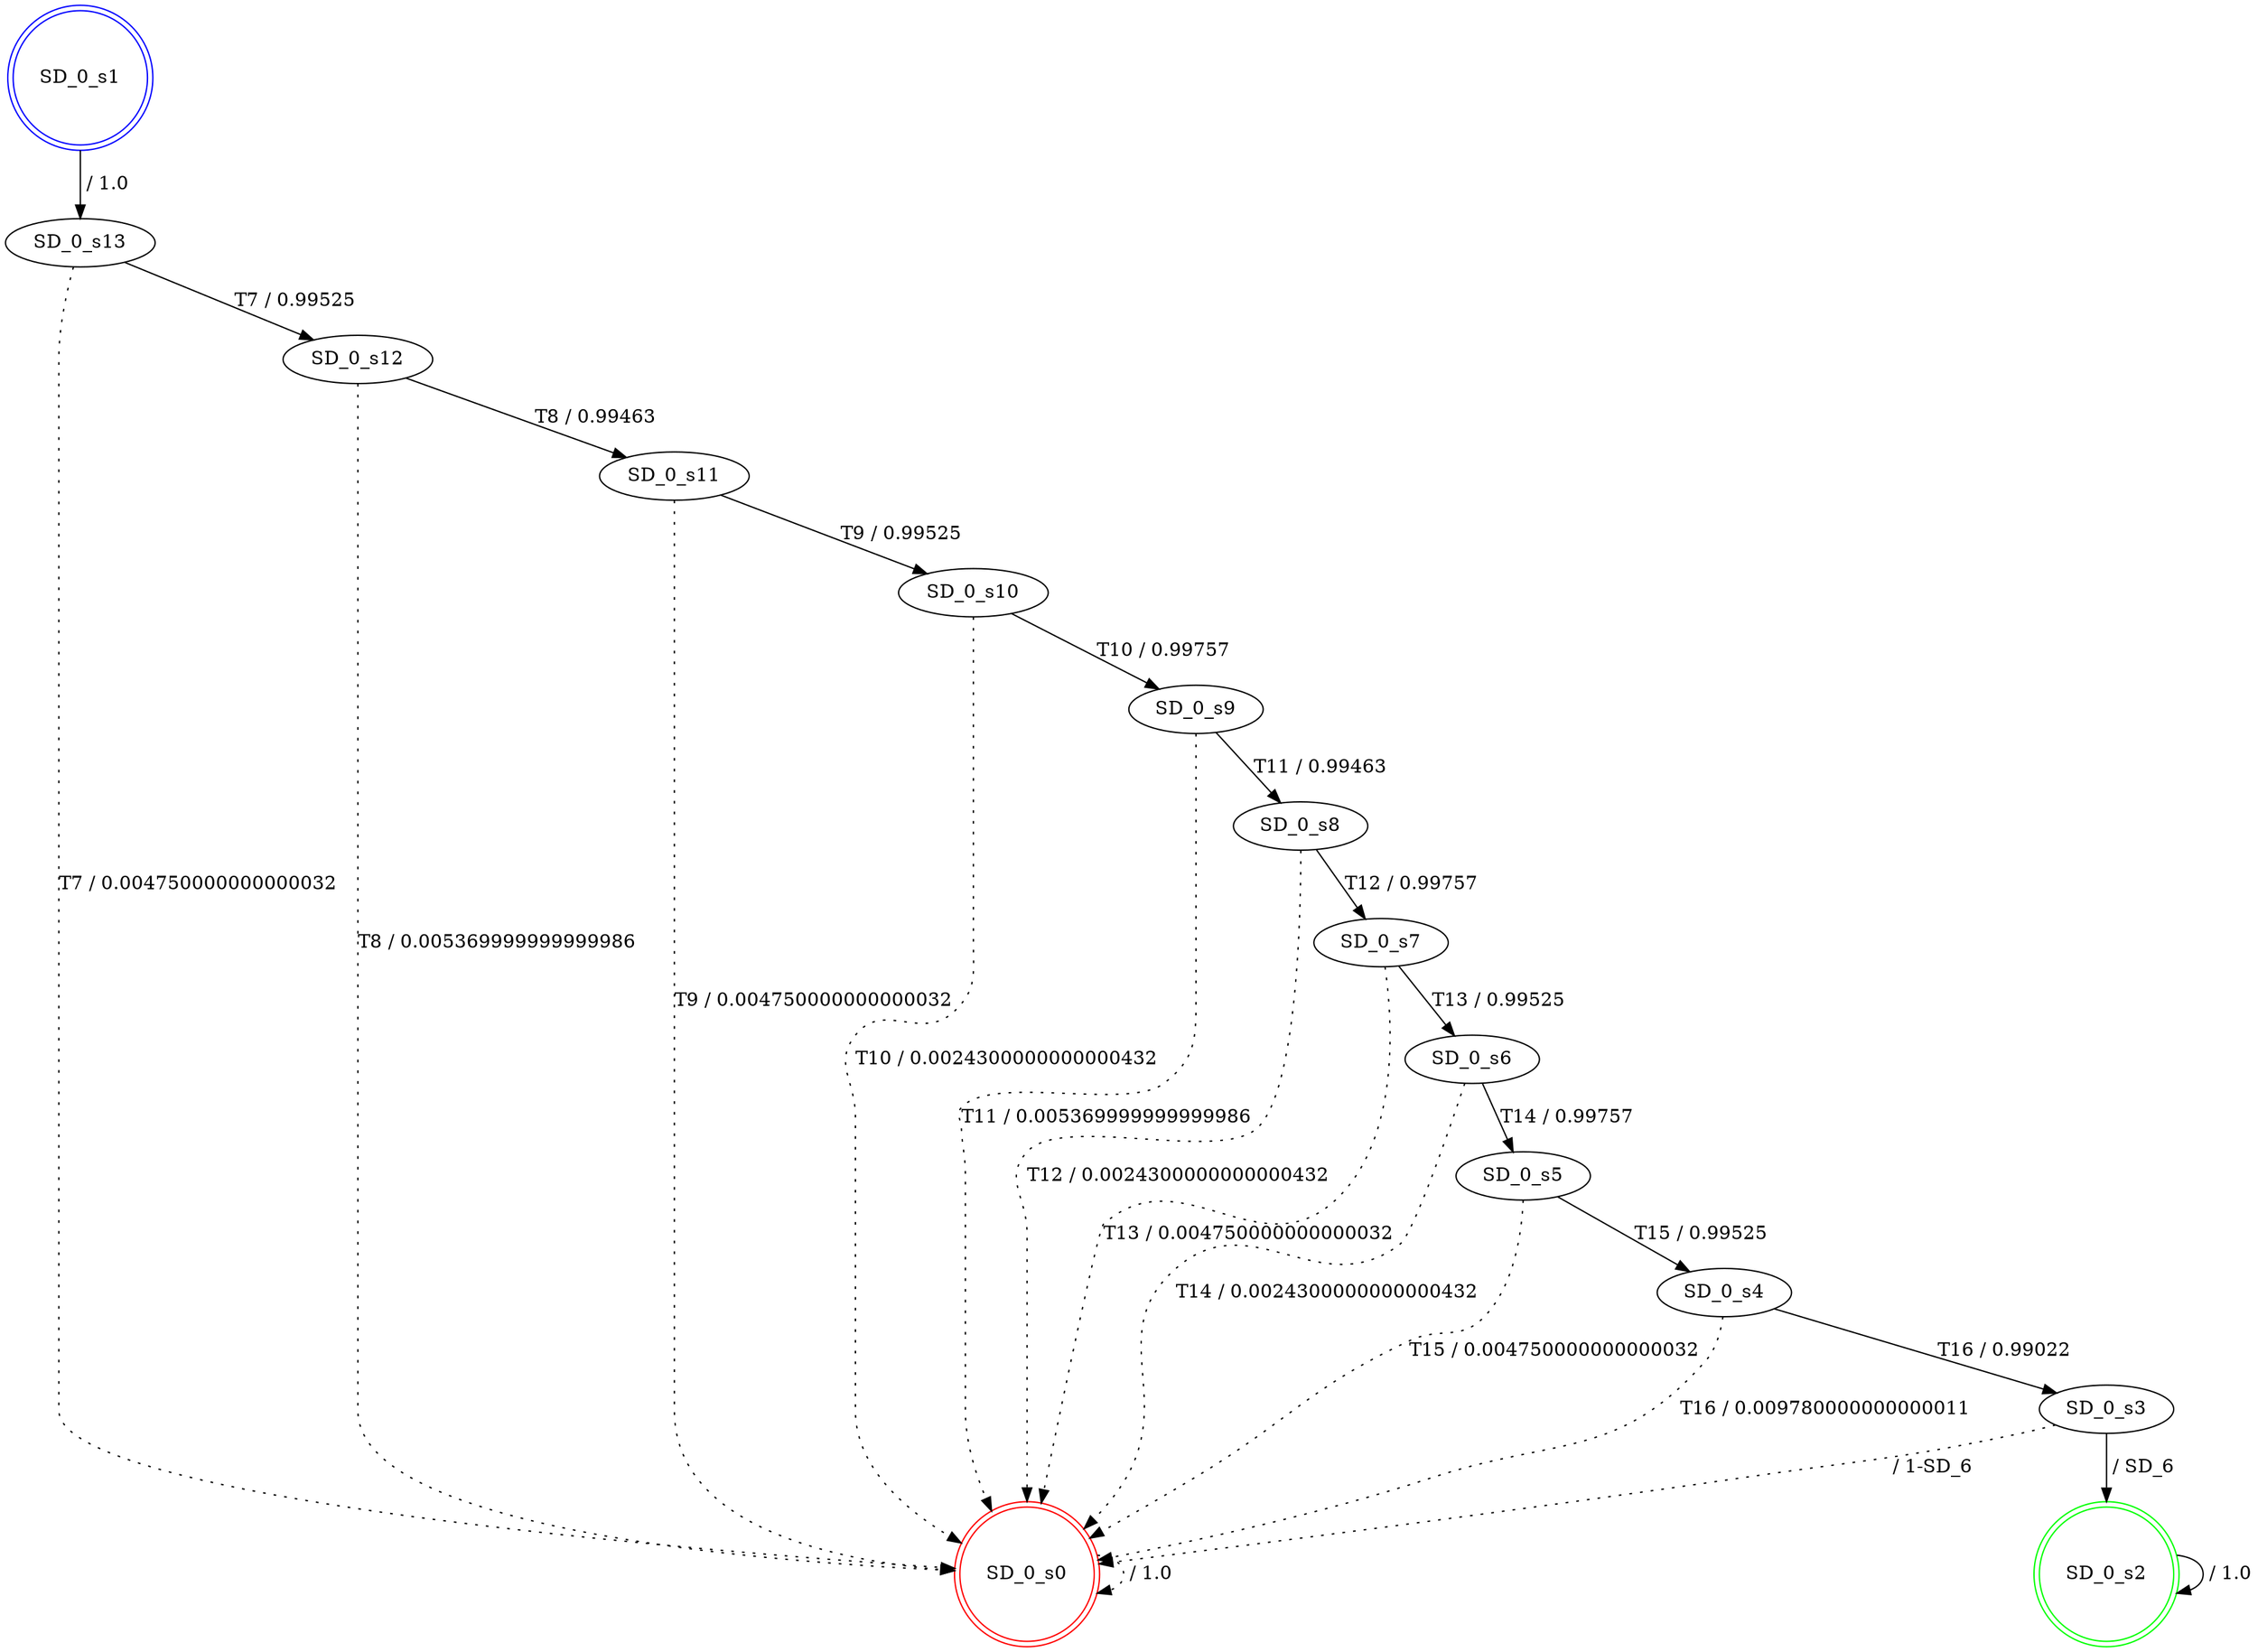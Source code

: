 digraph graphname {
SD_0_s0 [label="SD_0_s0",color=red,shape=doublecircle ];
SD_0_s1 [label="SD_0_s1",color=blue,shape=doublecircle ];
SD_0_s2 [label="SD_0_s2",color=green,shape=doublecircle ];
SD_0_s3 [label="SD_0_s3" ];
SD_0_s4 [label="SD_0_s4" ];
SD_0_s5 [label="SD_0_s5" ];
SD_0_s6 [label="SD_0_s6" ];
SD_0_s7 [label="SD_0_s7" ];
SD_0_s8 [label="SD_0_s8" ];
SD_0_s9 [label="SD_0_s9" ];
SD_0_s10 [label="SD_0_s10" ];
SD_0_s11 [label="SD_0_s11" ];
SD_0_s12 [label="SD_0_s12" ];
SD_0_s13 [label="SD_0_s13" ];
SD_0_s0 -> SD_0_s0 [label=" / 1.0", style=dotted];
SD_0_s1 -> SD_0_s13 [label=" / 1.0"];
SD_0_s2 -> SD_0_s2 [label=" / 1.0"];
SD_0_s3 -> SD_0_s2 [label=" / SD_6"];
SD_0_s3 -> SD_0_s0 [label=" / 1-SD_6", style=dotted];
SD_0_s4 -> SD_0_s3 [label="T16 / 0.99022"];
SD_0_s4 -> SD_0_s0 [label="T16 / 0.009780000000000011", style=dotted];
SD_0_s5 -> SD_0_s4 [label="T15 / 0.99525"];
SD_0_s5 -> SD_0_s0 [label="T15 / 0.004750000000000032", style=dotted];
SD_0_s6 -> SD_0_s5 [label="T14 / 0.99757"];
SD_0_s6 -> SD_0_s0 [label="T14 / 0.0024300000000000432", style=dotted];
SD_0_s7 -> SD_0_s6 [label="T13 / 0.99525"];
SD_0_s7 -> SD_0_s0 [label="T13 / 0.004750000000000032", style=dotted];
SD_0_s8 -> SD_0_s7 [label="T12 / 0.99757"];
SD_0_s8 -> SD_0_s0 [label="T12 / 0.0024300000000000432", style=dotted];
SD_0_s9 -> SD_0_s8 [label="T11 / 0.99463"];
SD_0_s9 -> SD_0_s0 [label="T11 / 0.005369999999999986", style=dotted];
SD_0_s10 -> SD_0_s9 [label="T10 / 0.99757"];
SD_0_s10 -> SD_0_s0 [label="T10 / 0.0024300000000000432", style=dotted];
SD_0_s11 -> SD_0_s10 [label="T9 / 0.99525"];
SD_0_s11 -> SD_0_s0 [label="T9 / 0.004750000000000032", style=dotted];
SD_0_s12 -> SD_0_s11 [label="T8 / 0.99463"];
SD_0_s12 -> SD_0_s0 [label="T8 / 0.005369999999999986", style=dotted];
SD_0_s13 -> SD_0_s12 [label="T7 / 0.99525"];
SD_0_s13 -> SD_0_s0 [label="T7 / 0.004750000000000032", style=dotted];
}